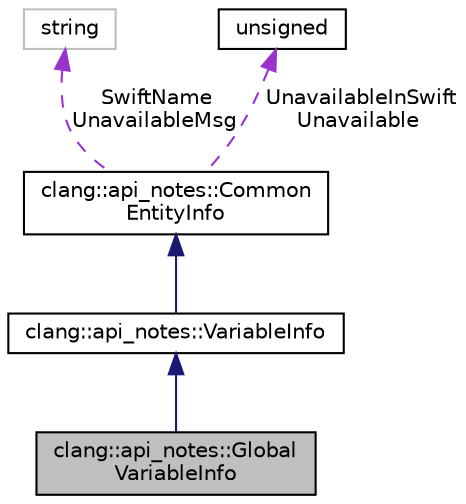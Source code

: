 digraph "clang::api_notes::GlobalVariableInfo"
{
 // LATEX_PDF_SIZE
  bgcolor="transparent";
  edge [fontname="Helvetica",fontsize="10",labelfontname="Helvetica",labelfontsize="10"];
  node [fontname="Helvetica",fontsize="10",shape=record];
  Node1 [label="clang::api_notes::Global\lVariableInfo",height=0.2,width=0.4,color="black", fillcolor="grey75", style="filled", fontcolor="black",tooltip="Describes API notes data for a global variable."];
  Node2 -> Node1 [dir="back",color="midnightblue",fontsize="10",style="solid",fontname="Helvetica"];
  Node2 [label="clang::api_notes::VariableInfo",height=0.2,width=0.4,color="black",URL="$classclang_1_1api__notes_1_1VariableInfo.html",tooltip="API notes for a variable/property."];
  Node3 -> Node2 [dir="back",color="midnightblue",fontsize="10",style="solid",fontname="Helvetica"];
  Node3 [label="clang::api_notes::Common\lEntityInfo",height=0.2,width=0.4,color="black",URL="$classclang_1_1api__notes_1_1CommonEntityInfo.html",tooltip="Describes API notes data for any entity."];
  Node4 -> Node3 [dir="back",color="darkorchid3",fontsize="10",style="dashed",label=" SwiftName\nUnavailableMsg" ,fontname="Helvetica"];
  Node4 [label="string",height=0.2,width=0.4,color="grey75",tooltip=" "];
  Node5 -> Node3 [dir="back",color="darkorchid3",fontsize="10",style="dashed",label=" UnavailableInSwift\nUnavailable" ,fontname="Helvetica"];
  Node5 [label="unsigned",height=0.2,width=0.4,color="black",URL="$classunsigned.html",tooltip=" "];
}
